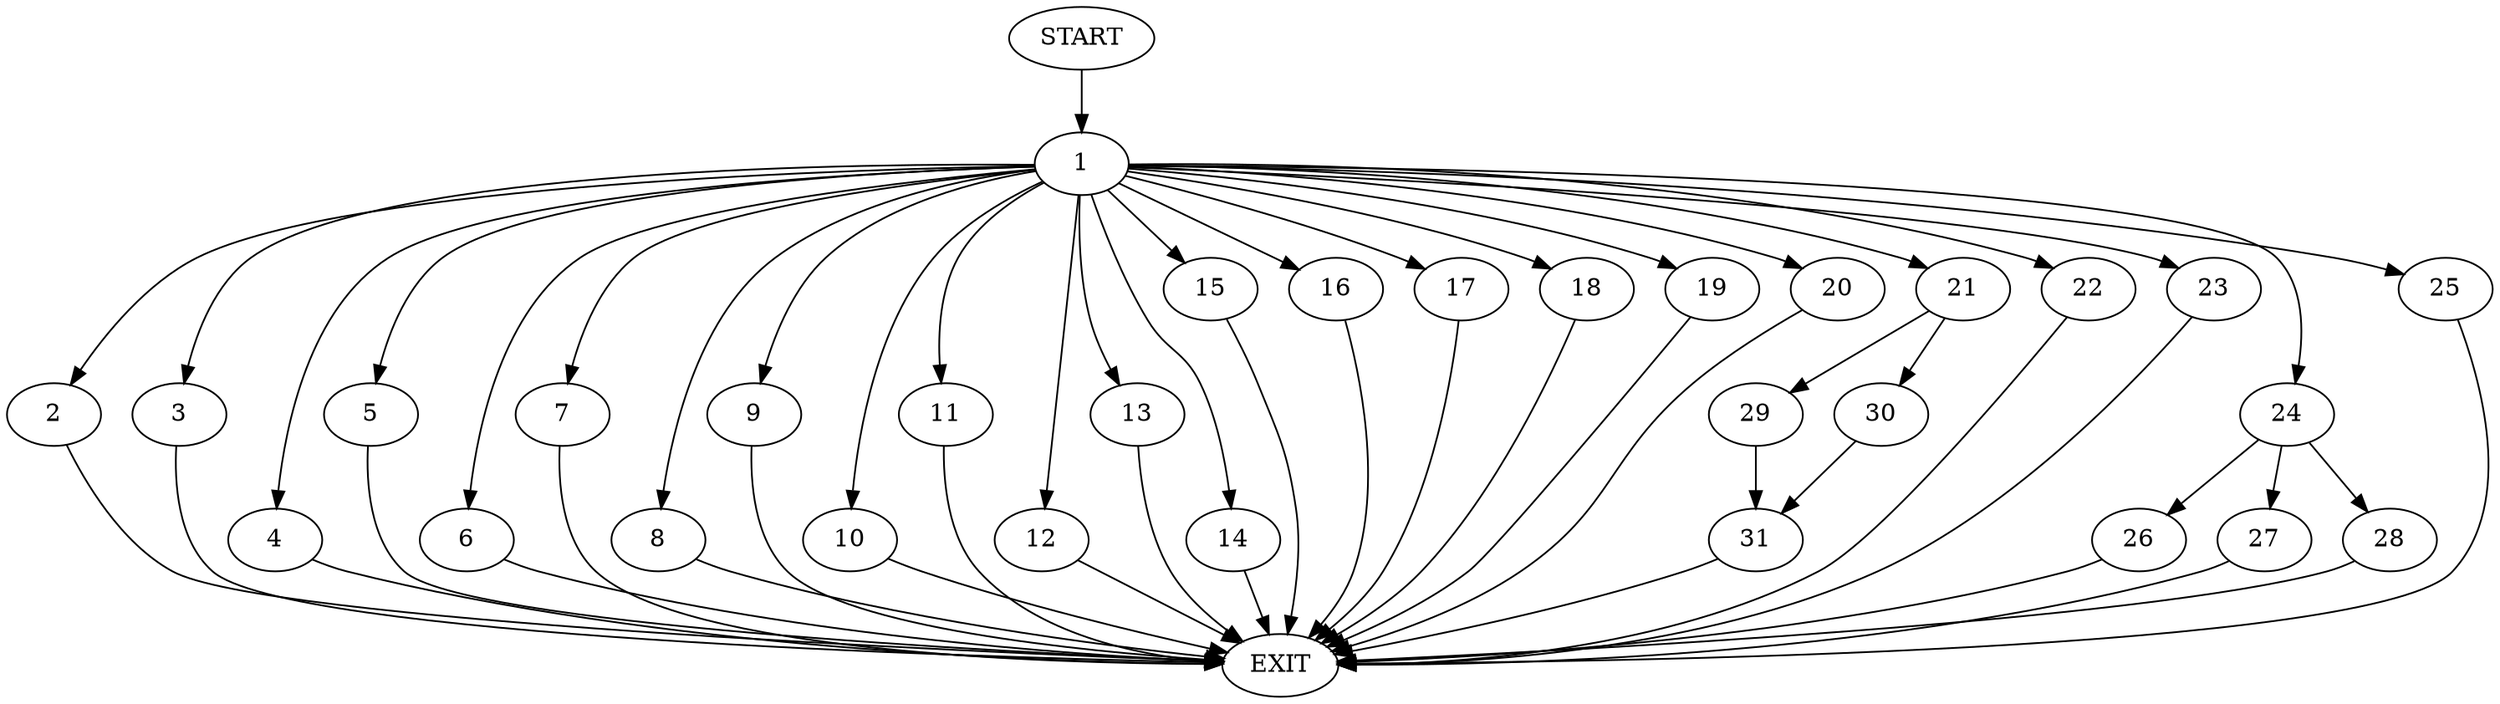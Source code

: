 digraph {
0 [label="START"]
32 [label="EXIT"]
0 -> 1
1 -> 2
1 -> 3
1 -> 4
1 -> 5
1 -> 6
1 -> 7
1 -> 8
1 -> 9
1 -> 10
1 -> 11
1 -> 12
1 -> 13
1 -> 14
1 -> 15
1 -> 16
1 -> 17
1 -> 18
1 -> 19
1 -> 20
1 -> 21
1 -> 22
1 -> 23
1 -> 24
1 -> 25
19 -> 32
12 -> 32
20 -> 32
7 -> 32
2 -> 32
13 -> 32
10 -> 32
23 -> 32
4 -> 32
5 -> 32
14 -> 32
22 -> 32
6 -> 32
24 -> 26
24 -> 27
24 -> 28
8 -> 32
21 -> 29
21 -> 30
25 -> 32
11 -> 32
17 -> 32
16 -> 32
18 -> 32
9 -> 32
3 -> 32
15 -> 32
29 -> 31
30 -> 31
31 -> 32
28 -> 32
26 -> 32
27 -> 32
}
